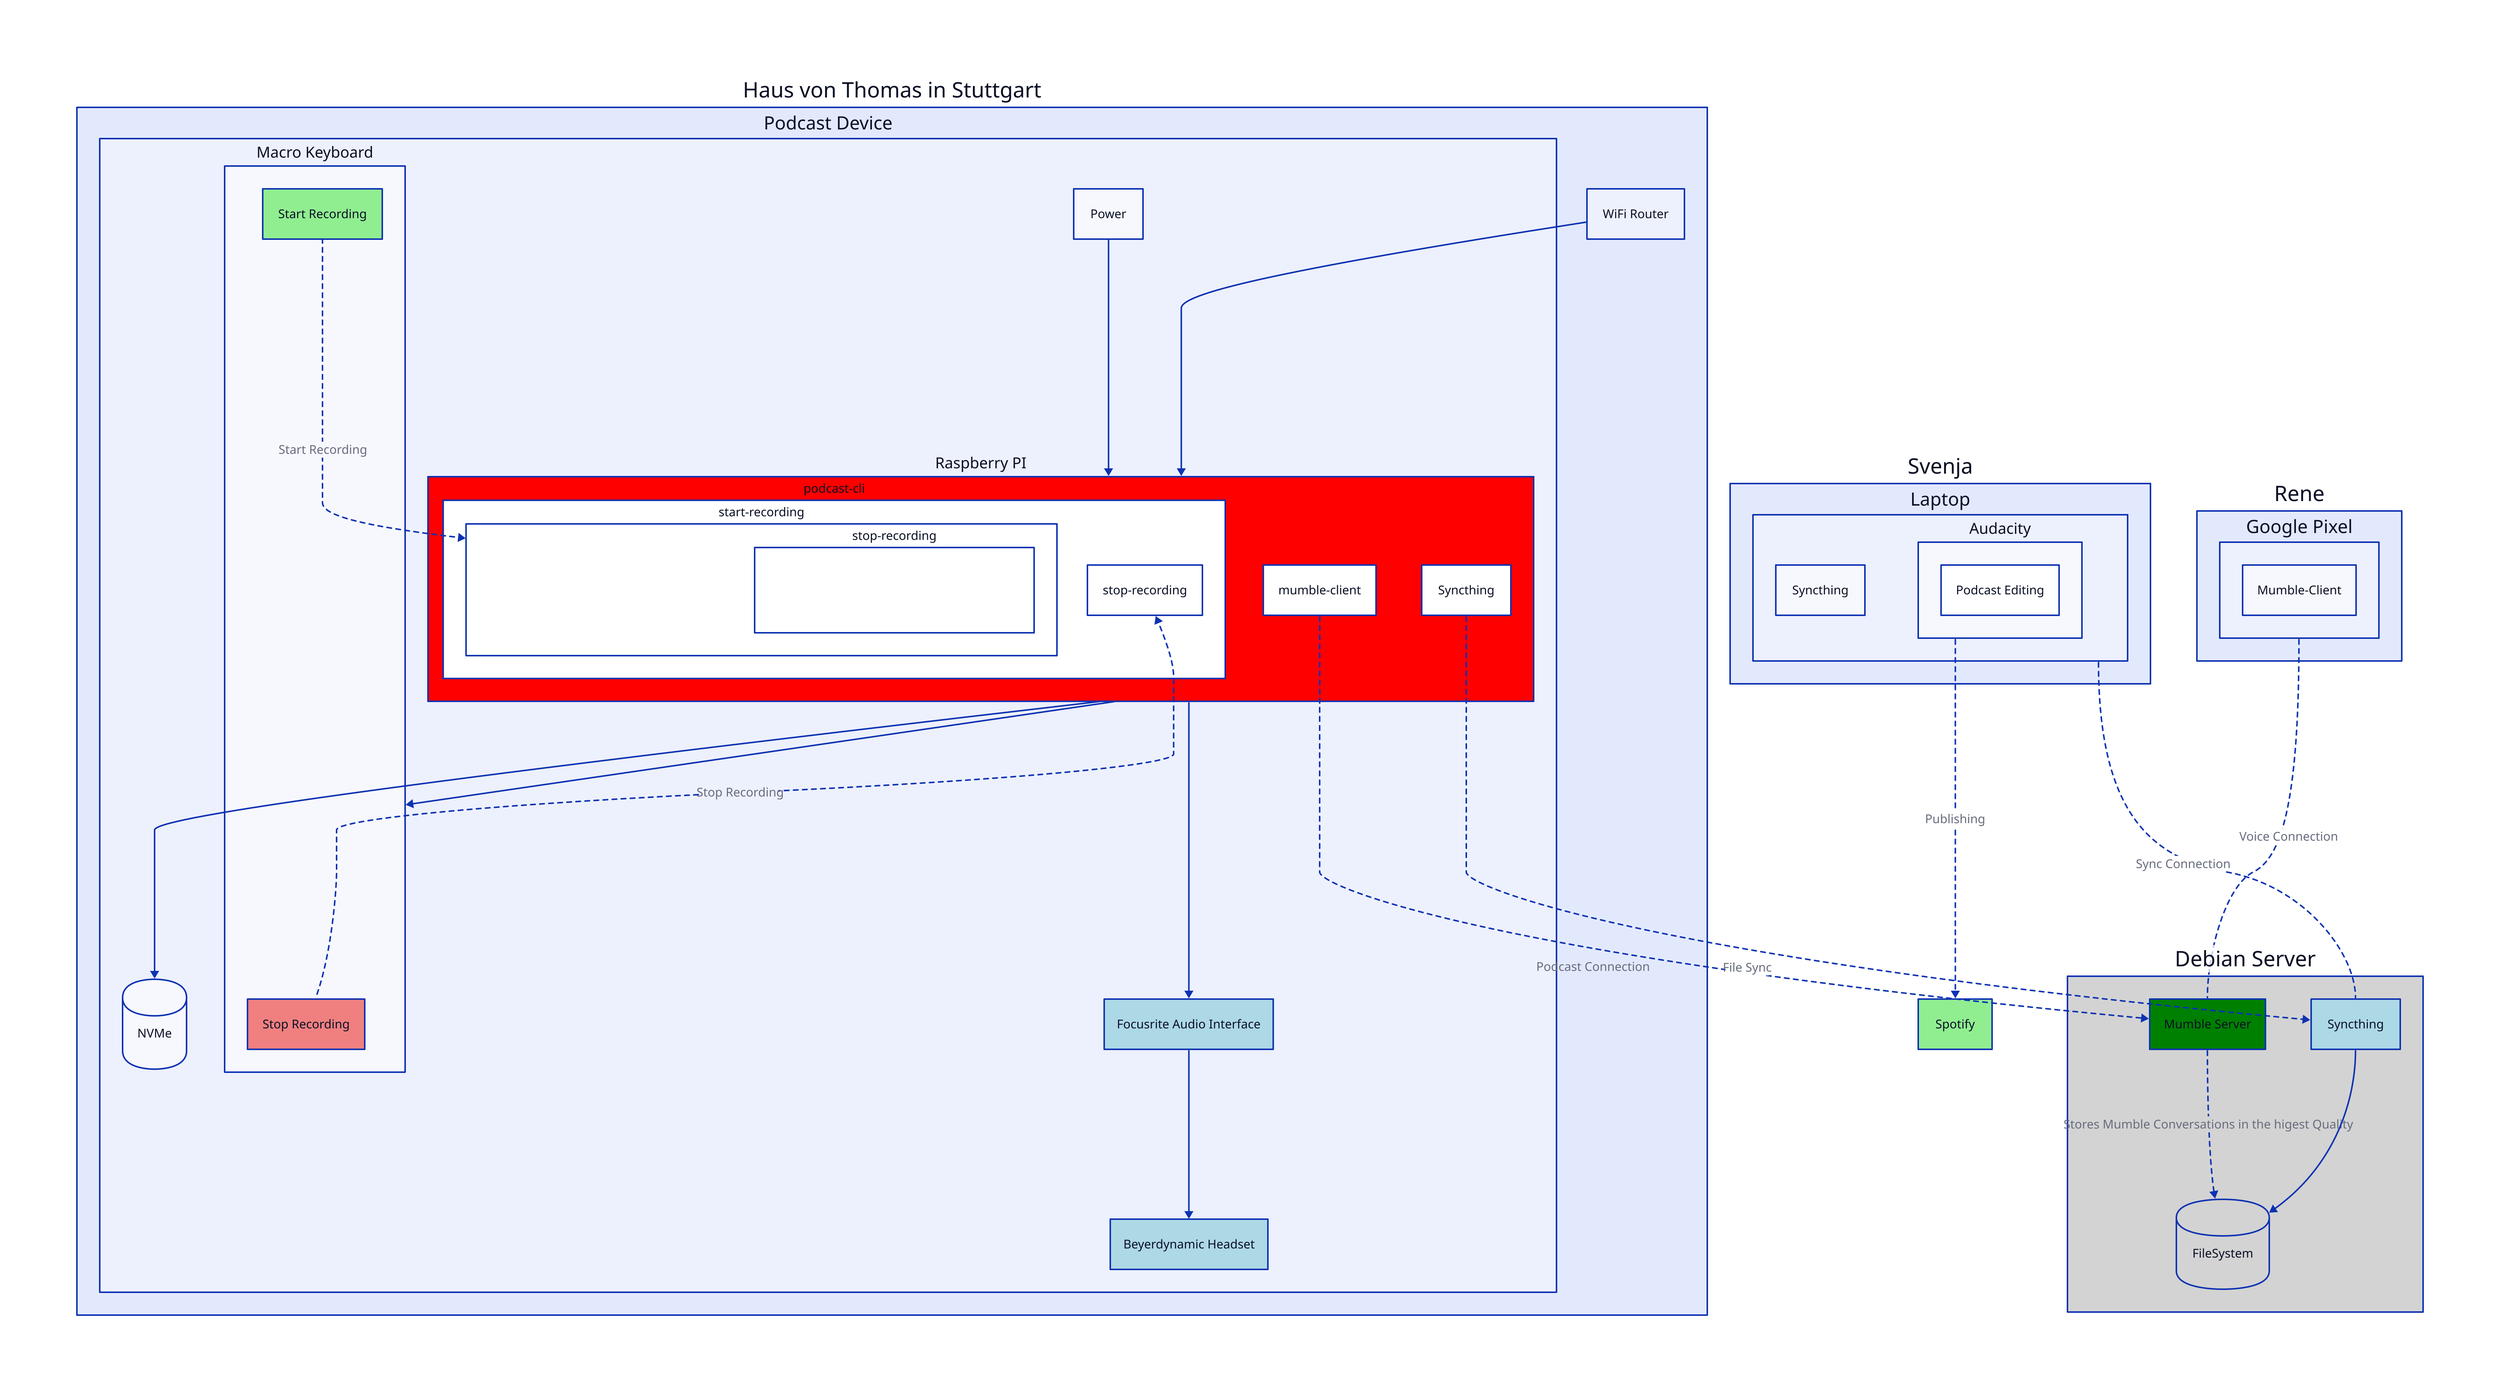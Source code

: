 vars: {
  d2-config: {
    layout-engine: elk
    theme-id: 300
  }
}

# Main house container
"Haus von Thomas in Stuttgart": {
  # WiFi Router
  "WiFi Router": {
    shape: rectangle
  }
  
  # Internal components section
  internal: {
    label: "Podcast Device"
    
    
    
    "Raspberry PI": {
      shape: rectangle
      style.fill: red
      

      Syncthing{

      }
      podcast-cli{
        start-recording{
            explanation: |md
            1. Connect to the Mumble Server
            2. Start the local recording
            3. Make a sound that the recording started
        |
stop-recording{
            explanation: |md
            1. Stop the local recording
            2. Make a sound that the recording stopped
            |
        }
        }
        
        
      }
      mumble-client
    }
    
    "NVMe": {
      shape: cylinder
    }
    
    "Macro Keyboard": {
      shape: rectangle  
      Button1{
        label: "Start Recording"
        style.fill: lightgreen
      }
      Button2{
        label: "Stop Recording"
        style.fill: lightcoral
      }
    }
    
    "Power": {
      shape: rectangle
    }

    "Focusrite Audio Interface": {
      shape: rectangle
      style.fill: lightblue
    }
    "Beyerdynamic Headset": {
      shape: rectangle
      style.fill: lightblue
    }
    
    
    # Internal connections
    "Raspberry PI" -> "NVMe"
    "Raspberry PI" -> "Macro Keyboard"
    "Power" -> "Raspberry PI"
   "Raspberry PI" -> "Focusrite Audio Interface"
    "Focusrite Audio Interface" -> "Beyerdynamic Headset"
    "Raspberry PI".podcast-cli.start-recording <- "Macro Keyboard".Button1: {
      label: "Start Recording"
      style.stroke-dash: 3
      style.stroke-width: 2
    }
    "Raspberry PI".podcast-cli.stop-recording <- "Macro Keyboard".Button2: {
      label: "Stop Recording"
      style.stroke-dash: 3
      style.stroke-width: 2
    }
  }
  
  # Connection from WiFi Router to internal components
  "WiFi Router" -> internal."Raspberry PI"
}

# External Debian Server
"Debian Server": {
  style.fill: lightgray
  
  "Mumble Server": {
    shape: rectangle
    style.fill: green
  }
  
  "Syncthing": {
    shape: rectangle
    style.fill: lightblue
  }
  FileSystem {
    shape: cylinder
    style.fill: lightgray
  }
  "Mumble Server" -> FileSystem : {
    label: "Stores Mumble Conversations in the higest Quality"
    style.stroke-dash: 3
    style.stroke-width: 2
  }
   
  "Syncthing" -> FileSystem
}





Svenja{
    Laptop{
        Syncthing
        Audacity{
            # text note for podcast editing
            note: "Podcast Editing"

        }
    }
    
}

Svenja.Laptop -- "Debian Server".Syncthing: {
  label: "Sync Connection"
  style.stroke-dash: 3
  style.stroke-width: 2
}

Rene {
    Google Pixel  {
        Mumble-Client
    }
}

Rene.Google Pixel -- "Debian Server".Mumble Server: {
  label: "Voice Connection"
  style.stroke-dash: 3
  style.stroke-width: 2
}


"Haus von Thomas in Stuttgart".internal."Raspberry PI".mumble-client -> "Debian Server"."Mumble Server": {
  label: "Podcast Connection"
  style.stroke-dash: 3
  style.stroke-width: 2
}

Haus von Thomas in Stuttgart.internal."Raspberry PI".Syncthing  -> "Debian Server".Syncthing: {
  label: "File Sync"
  style.stroke-dash: 3
  style.stroke-width: 2
}

Spotify {
  shape: rectangle
  style.fill: lightgreen
}
Svenja.Laptop.Audacity -> Spotify: {
  label: "Publishing"
  style.stroke-dash: 3
  style.stroke-width: 2
}




